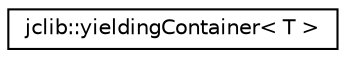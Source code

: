 digraph "Graphical Class Hierarchy"
{
  edge [fontname="Helvetica",fontsize="10",labelfontname="Helvetica",labelfontsize="10"];
  node [fontname="Helvetica",fontsize="10",shape=record];
  rankdir="LR";
  Node0 [label="jclib::yieldingContainer\< T \>",height=0.2,width=0.4,color="black", fillcolor="white", style="filled",URL="$classjclib_1_1yieldingContainer.html"];
}
